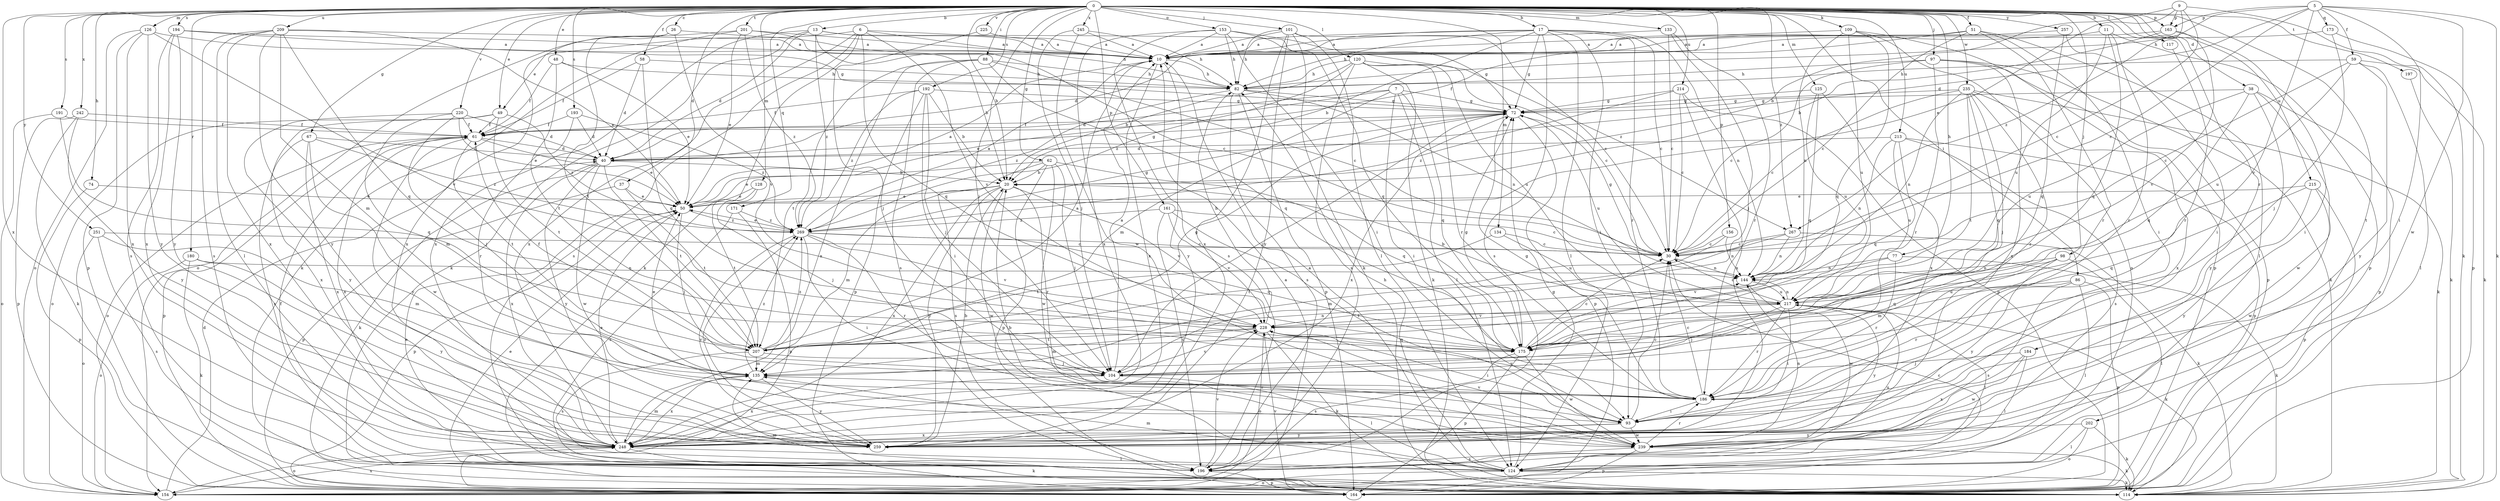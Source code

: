 strict digraph  {
0;
5;
6;
7;
9;
10;
11;
13;
17;
20;
26;
30;
37;
38;
40;
48;
49;
50;
51;
58;
59;
61;
62;
67;
72;
74;
77;
82;
86;
88;
93;
97;
98;
101;
104;
109;
114;
117;
120;
124;
125;
126;
128;
133;
134;
135;
144;
153;
154;
156;
161;
163;
164;
171;
173;
175;
180;
184;
186;
191;
192;
193;
194;
196;
197;
201;
202;
207;
209;
213;
214;
215;
217;
220;
225;
228;
235;
239;
242;
245;
248;
251;
257;
259;
267;
269;
0 -> 11  [label=b];
0 -> 13  [label=b];
0 -> 17  [label=b];
0 -> 20  [label=b];
0 -> 26  [label=c];
0 -> 37  [label=d];
0 -> 38  [label=d];
0 -> 48  [label=e];
0 -> 49  [label=e];
0 -> 51  [label=f];
0 -> 58  [label=f];
0 -> 62  [label=g];
0 -> 67  [label=g];
0 -> 74  [label=h];
0 -> 77  [label=h];
0 -> 86  [label=i];
0 -> 88  [label=i];
0 -> 97  [label=j];
0 -> 98  [label=j];
0 -> 101  [label=j];
0 -> 104  [label=j];
0 -> 109  [label=k];
0 -> 117  [label=l];
0 -> 120  [label=l];
0 -> 125  [label=m];
0 -> 126  [label=m];
0 -> 128  [label=m];
0 -> 133  [label=m];
0 -> 134  [label=m];
0 -> 153  [label=o];
0 -> 156  [label=p];
0 -> 161  [label=p];
0 -> 163  [label=p];
0 -> 171  [label=q];
0 -> 180  [label=r];
0 -> 184  [label=r];
0 -> 191  [label=s];
0 -> 192  [label=s];
0 -> 193  [label=s];
0 -> 194  [label=s];
0 -> 197  [label=t];
0 -> 201  [label=t];
0 -> 202  [label=t];
0 -> 209  [label=u];
0 -> 213  [label=u];
0 -> 214  [label=u];
0 -> 215  [label=u];
0 -> 220  [label=v];
0 -> 225  [label=v];
0 -> 235  [label=w];
0 -> 242  [label=x];
0 -> 245  [label=x];
0 -> 248  [label=x];
0 -> 251  [label=y];
0 -> 257  [label=y];
0 -> 267  [label=z];
5 -> 30  [label=c];
5 -> 40  [label=d];
5 -> 59  [label=f];
5 -> 82  [label=h];
5 -> 93  [label=i];
5 -> 114  [label=k];
5 -> 163  [label=p];
5 -> 173  [label=q];
5 -> 228  [label=v];
5 -> 239  [label=w];
6 -> 10  [label=a];
6 -> 49  [label=e];
6 -> 82  [label=h];
6 -> 114  [label=k];
6 -> 175  [label=q];
6 -> 196  [label=s];
6 -> 228  [label=v];
6 -> 248  [label=x];
7 -> 40  [label=d];
7 -> 50  [label=e];
7 -> 72  [label=g];
7 -> 93  [label=i];
7 -> 124  [label=l];
7 -> 135  [label=m];
7 -> 175  [label=q];
9 -> 20  [label=b];
9 -> 30  [label=c];
9 -> 50  [label=e];
9 -> 114  [label=k];
9 -> 163  [label=p];
9 -> 267  [label=z];
10 -> 82  [label=h];
10 -> 248  [label=x];
10 -> 259  [label=y];
11 -> 10  [label=a];
11 -> 164  [label=p];
11 -> 175  [label=q];
11 -> 186  [label=r];
11 -> 217  [label=u];
13 -> 10  [label=a];
13 -> 20  [label=b];
13 -> 40  [label=d];
13 -> 114  [label=k];
13 -> 248  [label=x];
13 -> 267  [label=z];
13 -> 269  [label=z];
17 -> 10  [label=a];
17 -> 20  [label=b];
17 -> 30  [label=c];
17 -> 40  [label=d];
17 -> 72  [label=g];
17 -> 82  [label=h];
17 -> 93  [label=i];
17 -> 124  [label=l];
17 -> 144  [label=n];
17 -> 186  [label=r];
17 -> 196  [label=s];
20 -> 50  [label=e];
20 -> 135  [label=m];
20 -> 186  [label=r];
20 -> 228  [label=v];
20 -> 239  [label=w];
20 -> 248  [label=x];
20 -> 259  [label=y];
26 -> 10  [label=a];
26 -> 207  [label=t];
26 -> 228  [label=v];
26 -> 248  [label=x];
30 -> 72  [label=g];
30 -> 144  [label=n];
37 -> 50  [label=e];
37 -> 164  [label=p];
37 -> 207  [label=t];
38 -> 72  [label=g];
38 -> 164  [label=p];
38 -> 175  [label=q];
38 -> 217  [label=u];
38 -> 239  [label=w];
38 -> 259  [label=y];
40 -> 20  [label=b];
40 -> 72  [label=g];
40 -> 114  [label=k];
40 -> 207  [label=t];
40 -> 239  [label=w];
40 -> 248  [label=x];
40 -> 259  [label=y];
48 -> 50  [label=e];
48 -> 61  [label=f];
48 -> 82  [label=h];
48 -> 207  [label=t];
49 -> 61  [label=f];
49 -> 154  [label=o];
49 -> 207  [label=t];
49 -> 248  [label=x];
49 -> 269  [label=z];
50 -> 10  [label=a];
50 -> 104  [label=j];
50 -> 164  [label=p];
50 -> 269  [label=z];
51 -> 10  [label=a];
51 -> 30  [label=c];
51 -> 61  [label=f];
51 -> 93  [label=i];
51 -> 124  [label=l];
51 -> 186  [label=r];
58 -> 40  [label=d];
58 -> 61  [label=f];
58 -> 82  [label=h];
58 -> 175  [label=q];
59 -> 30  [label=c];
59 -> 82  [label=h];
59 -> 114  [label=k];
59 -> 124  [label=l];
59 -> 217  [label=u];
59 -> 259  [label=y];
61 -> 40  [label=d];
61 -> 50  [label=e];
61 -> 154  [label=o];
61 -> 164  [label=p];
61 -> 207  [label=t];
61 -> 248  [label=x];
61 -> 259  [label=y];
62 -> 20  [label=b];
62 -> 50  [label=e];
62 -> 104  [label=j];
62 -> 164  [label=p];
62 -> 175  [label=q];
62 -> 196  [label=s];
62 -> 239  [label=w];
67 -> 40  [label=d];
67 -> 196  [label=s];
67 -> 239  [label=w];
67 -> 248  [label=x];
67 -> 269  [label=z];
72 -> 61  [label=f];
72 -> 104  [label=j];
72 -> 164  [label=p];
72 -> 217  [label=u];
72 -> 248  [label=x];
74 -> 50  [label=e];
74 -> 164  [label=p];
77 -> 114  [label=k];
77 -> 144  [label=n];
77 -> 186  [label=r];
77 -> 228  [label=v];
82 -> 72  [label=g];
82 -> 144  [label=n];
82 -> 164  [label=p];
82 -> 196  [label=s];
82 -> 269  [label=z];
86 -> 124  [label=l];
86 -> 164  [label=p];
86 -> 186  [label=r];
86 -> 196  [label=s];
86 -> 217  [label=u];
88 -> 30  [label=c];
88 -> 82  [label=h];
88 -> 175  [label=q];
88 -> 196  [label=s];
88 -> 207  [label=t];
88 -> 248  [label=x];
93 -> 30  [label=c];
93 -> 239  [label=w];
93 -> 248  [label=x];
93 -> 259  [label=y];
97 -> 30  [label=c];
97 -> 82  [label=h];
97 -> 114  [label=k];
97 -> 164  [label=p];
97 -> 186  [label=r];
97 -> 248  [label=x];
98 -> 124  [label=l];
98 -> 135  [label=m];
98 -> 144  [label=n];
98 -> 175  [label=q];
98 -> 259  [label=y];
101 -> 10  [label=a];
101 -> 30  [label=c];
101 -> 82  [label=h];
101 -> 114  [label=k];
101 -> 124  [label=l];
101 -> 248  [label=x];
101 -> 259  [label=y];
104 -> 10  [label=a];
104 -> 124  [label=l];
104 -> 228  [label=v];
104 -> 248  [label=x];
109 -> 10  [label=a];
109 -> 144  [label=n];
109 -> 154  [label=o];
109 -> 164  [label=p];
109 -> 175  [label=q];
109 -> 217  [label=u];
114 -> 50  [label=e];
114 -> 135  [label=m];
117 -> 186  [label=r];
120 -> 20  [label=b];
120 -> 30  [label=c];
120 -> 82  [label=h];
120 -> 114  [label=k];
120 -> 186  [label=r];
120 -> 196  [label=s];
120 -> 217  [label=u];
120 -> 269  [label=z];
124 -> 10  [label=a];
124 -> 20  [label=b];
124 -> 72  [label=g];
124 -> 82  [label=h];
124 -> 114  [label=k];
124 -> 135  [label=m];
124 -> 154  [label=o];
125 -> 72  [label=g];
125 -> 175  [label=q];
125 -> 217  [label=u];
125 -> 248  [label=x];
126 -> 10  [label=a];
126 -> 154  [label=o];
126 -> 164  [label=p];
126 -> 228  [label=v];
126 -> 248  [label=x];
126 -> 259  [label=y];
128 -> 50  [label=e];
128 -> 104  [label=j];
128 -> 207  [label=t];
133 -> 10  [label=a];
133 -> 30  [label=c];
133 -> 104  [label=j];
133 -> 186  [label=r];
134 -> 30  [label=c];
134 -> 207  [label=t];
134 -> 217  [label=u];
135 -> 50  [label=e];
135 -> 186  [label=r];
135 -> 248  [label=x];
135 -> 259  [label=y];
135 -> 269  [label=z];
144 -> 217  [label=u];
144 -> 239  [label=w];
153 -> 10  [label=a];
153 -> 72  [label=g];
153 -> 82  [label=h];
153 -> 93  [label=i];
153 -> 175  [label=q];
153 -> 196  [label=s];
153 -> 248  [label=x];
154 -> 10  [label=a];
154 -> 30  [label=c];
154 -> 40  [label=d];
154 -> 248  [label=x];
156 -> 30  [label=c];
156 -> 144  [label=n];
156 -> 207  [label=t];
161 -> 30  [label=c];
161 -> 93  [label=i];
161 -> 196  [label=s];
161 -> 228  [label=v];
161 -> 269  [label=z];
163 -> 10  [label=a];
163 -> 20  [label=b];
163 -> 93  [label=i];
163 -> 228  [label=v];
164 -> 228  [label=v];
171 -> 164  [label=p];
171 -> 196  [label=s];
171 -> 269  [label=z];
173 -> 10  [label=a];
173 -> 104  [label=j];
173 -> 164  [label=p];
175 -> 30  [label=c];
175 -> 72  [label=g];
175 -> 164  [label=p];
175 -> 196  [label=s];
175 -> 239  [label=w];
180 -> 114  [label=k];
180 -> 144  [label=n];
180 -> 154  [label=o];
180 -> 259  [label=y];
184 -> 104  [label=j];
184 -> 124  [label=l];
184 -> 239  [label=w];
184 -> 248  [label=x];
186 -> 30  [label=c];
186 -> 72  [label=g];
186 -> 93  [label=i];
186 -> 228  [label=v];
191 -> 61  [label=f];
191 -> 154  [label=o];
191 -> 175  [label=q];
192 -> 20  [label=b];
192 -> 61  [label=f];
192 -> 72  [label=g];
192 -> 93  [label=i];
192 -> 104  [label=j];
192 -> 164  [label=p];
192 -> 269  [label=z];
193 -> 40  [label=d];
193 -> 61  [label=f];
193 -> 186  [label=r];
193 -> 269  [label=z];
194 -> 10  [label=a];
194 -> 72  [label=g];
194 -> 196  [label=s];
194 -> 248  [label=x];
194 -> 259  [label=y];
196 -> 50  [label=e];
196 -> 61  [label=f];
196 -> 164  [label=p];
196 -> 217  [label=u];
196 -> 228  [label=v];
197 -> 114  [label=k];
201 -> 10  [label=a];
201 -> 30  [label=c];
201 -> 50  [label=e];
201 -> 114  [label=k];
201 -> 154  [label=o];
201 -> 269  [label=z];
202 -> 114  [label=k];
202 -> 124  [label=l];
202 -> 154  [label=o];
202 -> 259  [label=y];
207 -> 10  [label=a];
207 -> 61  [label=f];
207 -> 72  [label=g];
207 -> 104  [label=j];
207 -> 135  [label=m];
207 -> 144  [label=n];
207 -> 196  [label=s];
207 -> 269  [label=z];
209 -> 10  [label=a];
209 -> 50  [label=e];
209 -> 124  [label=l];
209 -> 135  [label=m];
209 -> 175  [label=q];
209 -> 196  [label=s];
209 -> 248  [label=x];
209 -> 259  [label=y];
213 -> 40  [label=d];
213 -> 144  [label=n];
213 -> 164  [label=p];
213 -> 175  [label=q];
213 -> 196  [label=s];
213 -> 217  [label=u];
214 -> 30  [label=c];
214 -> 72  [label=g];
214 -> 164  [label=p];
214 -> 248  [label=x];
214 -> 269  [label=z];
215 -> 50  [label=e];
215 -> 164  [label=p];
215 -> 175  [label=q];
215 -> 239  [label=w];
215 -> 259  [label=y];
217 -> 20  [label=b];
217 -> 30  [label=c];
217 -> 93  [label=i];
217 -> 104  [label=j];
217 -> 114  [label=k];
217 -> 124  [label=l];
217 -> 144  [label=n];
217 -> 186  [label=r];
217 -> 228  [label=v];
217 -> 259  [label=y];
220 -> 40  [label=d];
220 -> 50  [label=e];
220 -> 61  [label=f];
220 -> 104  [label=j];
220 -> 135  [label=m];
220 -> 259  [label=y];
225 -> 10  [label=a];
225 -> 104  [label=j];
228 -> 82  [label=h];
228 -> 93  [label=i];
228 -> 114  [label=k];
228 -> 135  [label=m];
228 -> 154  [label=o];
228 -> 175  [label=q];
228 -> 207  [label=t];
235 -> 30  [label=c];
235 -> 72  [label=g];
235 -> 104  [label=j];
235 -> 114  [label=k];
235 -> 144  [label=n];
235 -> 175  [label=q];
235 -> 186  [label=r];
235 -> 207  [label=t];
235 -> 248  [label=x];
239 -> 114  [label=k];
239 -> 144  [label=n];
239 -> 164  [label=p];
239 -> 186  [label=r];
239 -> 196  [label=s];
239 -> 228  [label=v];
242 -> 61  [label=f];
242 -> 114  [label=k];
242 -> 164  [label=p];
242 -> 259  [label=y];
245 -> 10  [label=a];
245 -> 82  [label=h];
245 -> 104  [label=j];
245 -> 239  [label=w];
248 -> 50  [label=e];
248 -> 114  [label=k];
248 -> 124  [label=l];
248 -> 135  [label=m];
248 -> 154  [label=o];
251 -> 30  [label=c];
251 -> 135  [label=m];
251 -> 154  [label=o];
251 -> 196  [label=s];
257 -> 10  [label=a];
257 -> 93  [label=i];
257 -> 175  [label=q];
259 -> 20  [label=b];
259 -> 269  [label=z];
267 -> 30  [label=c];
267 -> 114  [label=k];
267 -> 135  [label=m];
267 -> 144  [label=n];
269 -> 10  [label=a];
269 -> 30  [label=c];
269 -> 50  [label=e];
269 -> 72  [label=g];
269 -> 93  [label=i];
269 -> 175  [label=q];
269 -> 186  [label=r];
269 -> 228  [label=v];
269 -> 259  [label=y];
}
